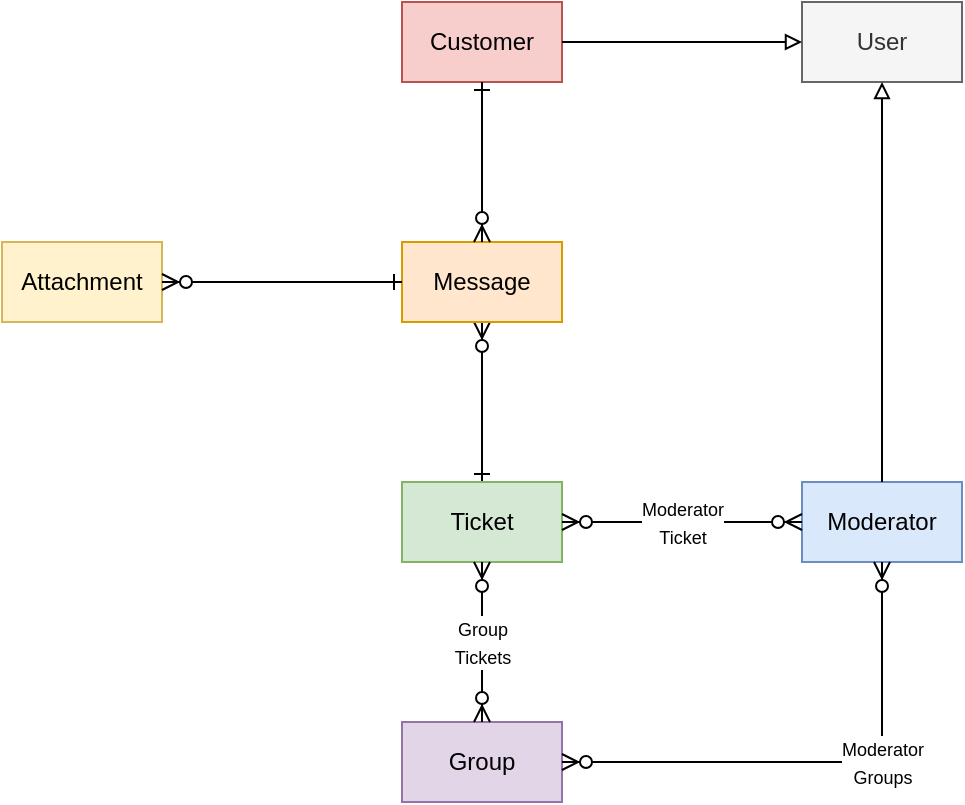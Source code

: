 <mxfile version="13.7.9"><diagram id="3AENRLrS1rhWcprdXuRo" name="Page-1"><mxGraphModel dx="982" dy="522" grid="1" gridSize="10" guides="1" tooltips="1" connect="1" arrows="1" fold="1" page="1" pageScale="1" pageWidth="827" pageHeight="1169" math="0" shadow="0"><root><mxCell id="0"/><mxCell id="1" parent="0"/><mxCell id="iunuia3AuWAtZcG6k-NJ-43" value="" style="edgeStyle=orthogonalEdgeStyle;rounded=0;orthogonalLoop=1;jettySize=auto;html=1;startArrow=ERone;startFill=0;endArrow=ERzeroToMany;endFill=1;exitX=0.5;exitY=0;exitDx=0;exitDy=0;entryX=0.5;entryY=1;entryDx=0;entryDy=0;" edge="1" parent="1" source="iunuia3AuWAtZcG6k-NJ-1" target="iunuia3AuWAtZcG6k-NJ-42"><mxGeometry relative="1" as="geometry"/></mxCell><mxCell id="iunuia3AuWAtZcG6k-NJ-1" value="Ticket" style="rounded=0;whiteSpace=wrap;html=1;fillColor=#d5e8d4;strokeColor=#82b366;" vertex="1" parent="1"><mxGeometry x="240" y="280" width="80" height="40" as="geometry"/></mxCell><mxCell id="iunuia3AuWAtZcG6k-NJ-2" value="User" style="rounded=0;whiteSpace=wrap;html=1;fillColor=#f5f5f5;strokeColor=#666666;fontColor=#333333;" vertex="1" parent="1"><mxGeometry x="440" y="40" width="80" height="40" as="geometry"/></mxCell><mxCell id="iunuia3AuWAtZcG6k-NJ-4" value="Customer" style="rounded=0;whiteSpace=wrap;html=1;fillColor=#f8cecc;strokeColor=#b85450;" vertex="1" parent="1"><mxGeometry x="240" y="40" width="80" height="40" as="geometry"/></mxCell><mxCell id="iunuia3AuWAtZcG6k-NJ-6" value="Moderator" style="rounded=0;whiteSpace=wrap;html=1;fillColor=#dae8fc;strokeColor=#6c8ebf;" vertex="1" parent="1"><mxGeometry x="440" y="280" width="80" height="40" as="geometry"/></mxCell><mxCell id="iunuia3AuWAtZcG6k-NJ-16" value="Group" style="rounded=0;whiteSpace=wrap;html=1;fillColor=#e1d5e7;strokeColor=#9673a6;" vertex="1" parent="1"><mxGeometry x="240" y="400" width="80" height="40" as="geometry"/></mxCell><mxCell id="iunuia3AuWAtZcG6k-NJ-35" value="" style="endArrow=block;html=1;strokeWidth=1;entryX=0;entryY=0.5;entryDx=0;entryDy=0;exitX=1;exitY=0.5;exitDx=0;exitDy=0;rounded=0;endFill=0;" edge="1" parent="1" source="iunuia3AuWAtZcG6k-NJ-4" target="iunuia3AuWAtZcG6k-NJ-2"><mxGeometry width="50" height="50" relative="1" as="geometry"><mxPoint x="290" y="280" as="sourcePoint"/><mxPoint x="340" y="230" as="targetPoint"/><Array as="points"/></mxGeometry></mxCell><mxCell id="iunuia3AuWAtZcG6k-NJ-36" value="" style="endArrow=block;html=1;strokeWidth=1;entryX=0.5;entryY=1;entryDx=0;entryDy=0;exitX=0.5;exitY=0;exitDx=0;exitDy=0;rounded=0;endFill=0;" edge="1" parent="1" source="iunuia3AuWAtZcG6k-NJ-6" target="iunuia3AuWAtZcG6k-NJ-2"><mxGeometry width="50" height="50" relative="1" as="geometry"><mxPoint x="90" y="170" as="sourcePoint"/><mxPoint x="250" y="70" as="targetPoint"/><Array as="points"/></mxGeometry></mxCell><mxCell id="iunuia3AuWAtZcG6k-NJ-37" value="&lt;font style=&quot;font-size: 9px&quot;&gt;Moderator&lt;br&gt;Ticket&lt;/font&gt;" style="endArrow=ERzeroToMany;html=1;strokeWidth=1;entryX=0;entryY=0.5;entryDx=0;entryDy=0;exitX=1;exitY=0.5;exitDx=0;exitDy=0;rounded=0;startArrow=ERzeroToMany;startFill=1;endFill=1;" edge="1" parent="1" source="iunuia3AuWAtZcG6k-NJ-1" target="iunuia3AuWAtZcG6k-NJ-6"><mxGeometry width="50" height="50" relative="1" as="geometry"><mxPoint x="490" y="290" as="sourcePoint"/><mxPoint x="330" y="190" as="targetPoint"/><Array as="points"/><mxPoint as="offset"/></mxGeometry></mxCell><mxCell id="iunuia3AuWAtZcG6k-NJ-39" value="&lt;font style=&quot;font-size: 9px&quot;&gt;Moderator&lt;br&gt;Groups&lt;/font&gt;" style="endArrow=ERzeroToMany;html=1;strokeWidth=1;entryX=0.5;entryY=1;entryDx=0;entryDy=0;exitX=1;exitY=0.5;exitDx=0;exitDy=0;rounded=0;startArrow=ERzeroToMany;startFill=1;endFill=1;" edge="1" parent="1" source="iunuia3AuWAtZcG6k-NJ-16" target="iunuia3AuWAtZcG6k-NJ-6"><mxGeometry x="0.231" width="50" height="50" relative="1" as="geometry"><mxPoint x="250" y="310" as="sourcePoint"/><mxPoint x="130" y="310" as="targetPoint"/><Array as="points"><mxPoint x="480" y="420"/></Array><mxPoint as="offset"/></mxGeometry></mxCell><mxCell id="iunuia3AuWAtZcG6k-NJ-40" value="&lt;font style=&quot;font-size: 9px&quot;&gt;Group&lt;br&gt;Tickets&lt;br&gt;&lt;/font&gt;" style="endArrow=ERzeroToMany;html=1;strokeWidth=1;entryX=0.5;entryY=1;entryDx=0;entryDy=0;exitX=0.5;exitY=0;exitDx=0;exitDy=0;rounded=0;startArrow=ERzeroToMany;startFill=1;endFill=1;" edge="1" parent="1" source="iunuia3AuWAtZcG6k-NJ-16" target="iunuia3AuWAtZcG6k-NJ-1"><mxGeometry width="50" height="50" relative="1" as="geometry"><mxPoint x="330" y="310" as="sourcePoint"/><mxPoint x="450" y="310" as="targetPoint"/><Array as="points"/></mxGeometry></mxCell><mxCell id="iunuia3AuWAtZcG6k-NJ-42" value="Message" style="rounded=0;whiteSpace=wrap;html=1;fillColor=#ffe6cc;strokeColor=#d79b00;" vertex="1" parent="1"><mxGeometry x="240" y="160" width="80" height="40" as="geometry"/></mxCell><mxCell id="iunuia3AuWAtZcG6k-NJ-44" value="" style="edgeStyle=orthogonalEdgeStyle;rounded=0;orthogonalLoop=1;jettySize=auto;html=1;startArrow=ERone;startFill=0;endArrow=ERzeroToMany;endFill=1;entryX=0.5;entryY=0;entryDx=0;entryDy=0;exitX=0.5;exitY=1;exitDx=0;exitDy=0;" edge="1" parent="1" source="iunuia3AuWAtZcG6k-NJ-4" target="iunuia3AuWAtZcG6k-NJ-42"><mxGeometry relative="1" as="geometry"><mxPoint x="250" y="190" as="sourcePoint"/><mxPoint x="130" y="190" as="targetPoint"/></mxGeometry></mxCell><mxCell id="iunuia3AuWAtZcG6k-NJ-45" value="Attachment" style="rounded=0;whiteSpace=wrap;html=1;fillColor=#fff2cc;strokeColor=#d6b656;" vertex="1" parent="1"><mxGeometry x="40" y="160" width="80" height="40" as="geometry"/></mxCell><mxCell id="iunuia3AuWAtZcG6k-NJ-46" value="" style="edgeStyle=orthogonalEdgeStyle;rounded=0;orthogonalLoop=1;jettySize=auto;html=1;startArrow=ERone;startFill=0;endArrow=ERzeroToMany;endFill=1;entryX=1;entryY=0.5;entryDx=0;entryDy=0;exitX=0;exitY=0.5;exitDx=0;exitDy=0;" edge="1" parent="1" source="iunuia3AuWAtZcG6k-NJ-42" target="iunuia3AuWAtZcG6k-NJ-45"><mxGeometry relative="1" as="geometry"><mxPoint x="290" y="90" as="sourcePoint"/><mxPoint x="290" y="170" as="targetPoint"/></mxGeometry></mxCell></root></mxGraphModel></diagram></mxfile>